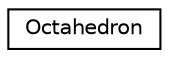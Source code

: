 digraph "Graphical Class Hierarchy"
{
  edge [fontname="Helvetica",fontsize="10",labelfontname="Helvetica",labelfontsize="10"];
  node [fontname="Helvetica",fontsize="10",shape=record];
  rankdir="LR";
  Node0 [label="Octahedron",height=0.2,width=0.4,color="black", fillcolor="white", style="filled",URL="$class_octahedron.html"];
}
